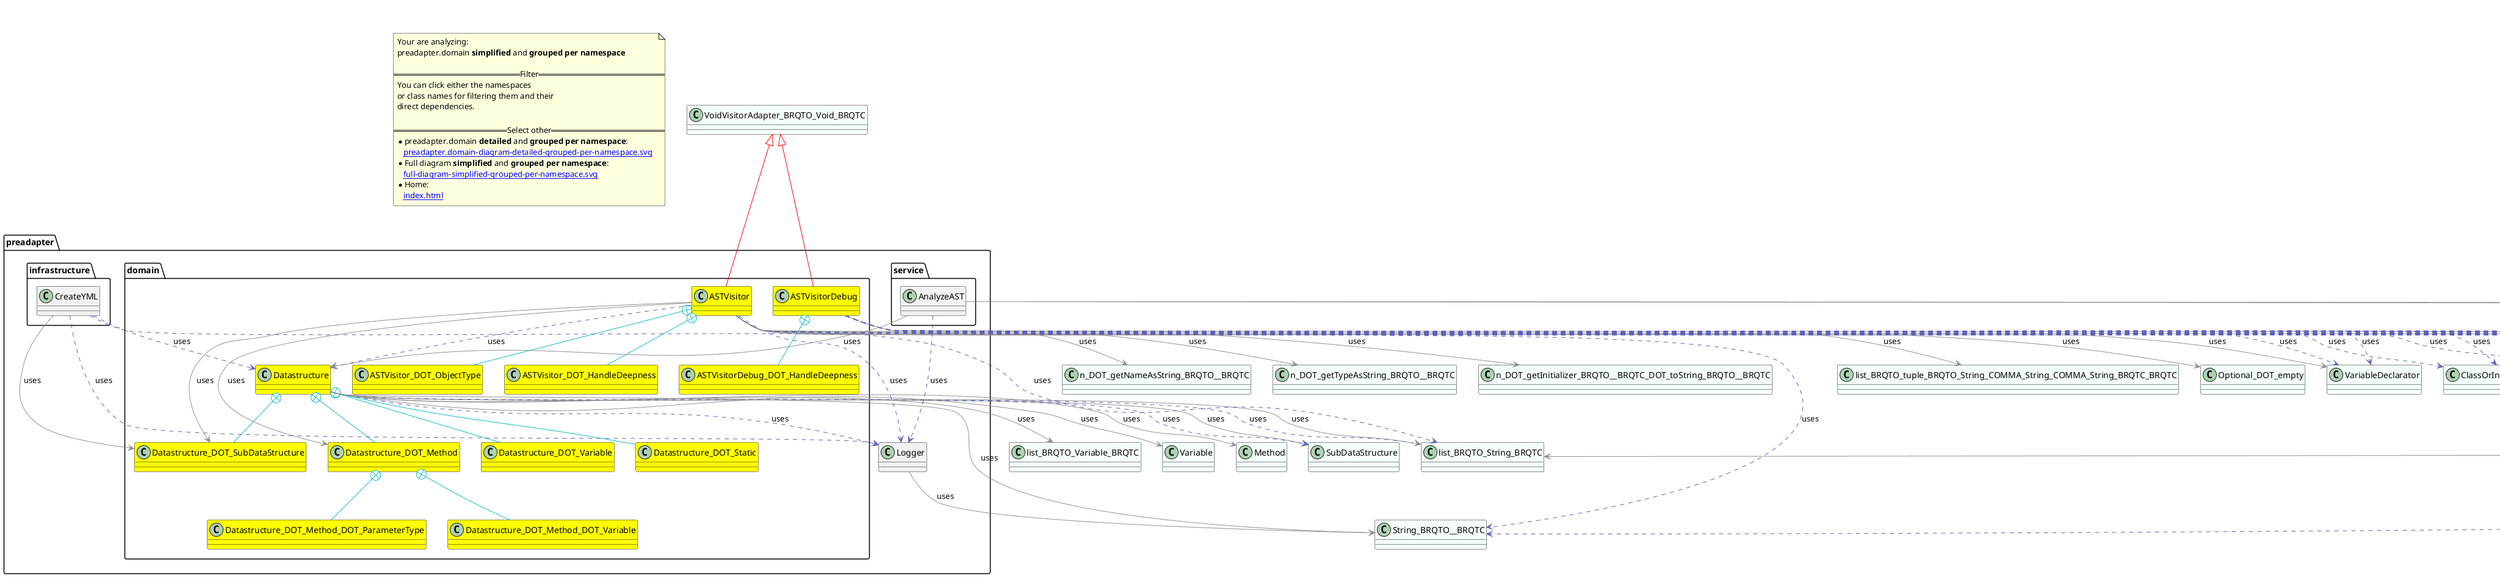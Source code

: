 @startuml
title <size:20>preadapter.domain **simplified** and **grouped per namespace**</size>
note "Your are analyzing:\npreadapter.domain **simplified** and **grouped per namespace**\n\n==Filter==\nYou can click either the namespaces \nor class names for filtering them and their\ndirect dependencies.\n\n==Select other==\n* preadapter.domain **detailed** and **grouped per namespace**:\n   [[preadapter.domain-diagram-detailed-grouped-per-namespace.svg]]\n* Full diagram **simplified** and **grouped per namespace**:\n   [[full-diagram-simplified-grouped-per-namespace.svg]]\n* Home:\n   [[index.html]]" as FloatingNote
class list_BRQTO_Variable_BRQTC [[list_BRQTO_Variable_BRQTC-diagram-simplified-grouped-per-namespace.svg]] #MintCream {
}
class Variable [[Variable-diagram-simplified-grouped-per-namespace.svg]] #MintCream {
}
class Method [[Method-diagram-simplified-grouped-per-namespace.svg]] #MintCream {
}
class SubDataStructure [[SubDataStructure-diagram-simplified-grouped-per-namespace.svg]] #MintCream {
}
class list_BRQTO_String_BRQTC [[list_BRQTO_String_BRQTC-diagram-simplified-grouped-per-namespace.svg]] #MintCream {
}
class String_BRQTO__BRQTC [[String_BRQTO__BRQTC-diagram-simplified-grouped-per-namespace.svg]] #MintCream {
}
class VoidVisitorAdapter_BRQTO_Void_BRQTC [[VoidVisitorAdapter_BRQTO_Void_BRQTC-diagram-simplified-grouped-per-namespace.svg]] #MintCream {
}
class HandleDeepness [[HandleDeepness-diagram-simplified-grouped-per-namespace.svg]] #MintCream {
}
class ClassOrInterfaceDeclaration [[ClassOrInterfaceDeclaration-diagram-simplified-grouped-per-namespace.svg]] #MintCream {
}
class MethodDeclaration [[MethodDeclaration-diagram-simplified-grouped-per-namespace.svg]] #MintCream {
}
class Void [[Void-diagram-simplified-grouped-per-namespace.svg]] #MintCream {
}
class list_BRQTO_tuple_BRQTO_String_COMMA_String_COMMA_String_BRQTC_BRQTC [[list_BRQTO_tuple_BRQTO_String_COMMA_String_COMMA_String_BRQTC_BRQTC-diagram-simplified-grouped-per-namespace.svg]] #MintCream {
}
class Optional_DOT_empty [[Optional_DOT_empty-diagram-simplified-grouped-per-namespace.svg]] #MintCream {
}
class VariableDeclarator [[VariableDeclarator-diagram-simplified-grouped-per-namespace.svg]] #MintCream {
}
class n_DOT_getNameAsString_BRQTO__BRQTC [[n_DOT_getNameAsString_BRQTO__BRQTC-diagram-simplified-grouped-per-namespace.svg]] #MintCream {
}
class n_DOT_getTypeAsString_BRQTO__BRQTC [[n_DOT_getTypeAsString_BRQTO__BRQTC-diagram-simplified-grouped-per-namespace.svg]] #MintCream {
}
class n_DOT_getInitializer_BRQTO__BRQTC_DOT_toString_BRQTO__BRQTC [[n_DOT_getInitializer_BRQTO__BRQTC_DOT_toString_BRQTO__BRQTC-diagram-simplified-grouped-per-namespace.svg]] #MintCream {
}
class FieldDeclaration [[FieldDeclaration-diagram-simplified-grouped-per-namespace.svg]] #MintCream {
}
class PackageDeclaration [[PackageDeclaration-diagram-simplified-grouped-per-namespace.svg]] #MintCream {
}
class ImportDeclaration [[ImportDeclaration-diagram-simplified-grouped-per-namespace.svg]] #MintCream {
}
class EnumConstantDeclaration [[EnumConstantDeclaration-diagram-simplified-grouped-per-namespace.svg]] #MintCream {
}
class EnumDeclaration [[EnumDeclaration-diagram-simplified-grouped-per-namespace.svg]] #MintCream {
}
class CompilationUnit [[CompilationUnit-diagram-simplified-grouped-per-namespace.svg]] #MintCream {
}
class PrintStream [[PrintStream-diagram-simplified-grouped-per-namespace.svg]] #MintCream {
}
class AnnotationDeclaration [[AnnotationDeclaration-diagram-simplified-grouped-per-namespace.svg]] #MintCream {
}
class AnnotationMemberDeclaration [[AnnotationMemberDeclaration-diagram-simplified-grouped-per-namespace.svg]] #MintCream {
}
class ArrayAccessExpr [[ArrayAccessExpr-diagram-simplified-grouped-per-namespace.svg]] #MintCream {
}
class ArrayCreationExpr [[ArrayCreationExpr-diagram-simplified-grouped-per-namespace.svg]] #MintCream {
}
class ArrayCreationLevel [[ArrayCreationLevel-diagram-simplified-grouped-per-namespace.svg]] #MintCream {
}
class ArrayInitializerExpr [[ArrayInitializerExpr-diagram-simplified-grouped-per-namespace.svg]] #MintCream {
}
class ArrayType [[ArrayType-diagram-simplified-grouped-per-namespace.svg]] #MintCream {
}
class AssertStmt [[AssertStmt-diagram-simplified-grouped-per-namespace.svg]] #MintCream {
}
class AssignExpr [[AssignExpr-diagram-simplified-grouped-per-namespace.svg]] #MintCream {
}
class BinaryExpr [[BinaryExpr-diagram-simplified-grouped-per-namespace.svg]] #MintCream {
}
class BlockComment [[BlockComment-diagram-simplified-grouped-per-namespace.svg]] #MintCream {
}
class BlockStmt [[BlockStmt-diagram-simplified-grouped-per-namespace.svg]] #MintCream {
}
class BooleanLiteralExpr [[BooleanLiteralExpr-diagram-simplified-grouped-per-namespace.svg]] #MintCream {
}
class BreakStmt [[BreakStmt-diagram-simplified-grouped-per-namespace.svg]] #MintCream {
}
class CastExpr [[CastExpr-diagram-simplified-grouped-per-namespace.svg]] #MintCream {
}
class CatchClause [[CatchClause-diagram-simplified-grouped-per-namespace.svg]] #MintCream {
}
class CharLiteralExpr [[CharLiteralExpr-diagram-simplified-grouped-per-namespace.svg]] #MintCream {
}
class ClassExpr [[ClassExpr-diagram-simplified-grouped-per-namespace.svg]] #MintCream {
}
class ClassOrInterfaceType [[ClassOrInterfaceType-diagram-simplified-grouped-per-namespace.svg]] #MintCream {
}
class ConditionalExpr [[ConditionalExpr-diagram-simplified-grouped-per-namespace.svg]] #MintCream {
}
class ConstructorDeclaration [[ConstructorDeclaration-diagram-simplified-grouped-per-namespace.svg]] #MintCream {
}
class ContinueStmt [[ContinueStmt-diagram-simplified-grouped-per-namespace.svg]] #MintCream {
}
class DoStmt [[DoStmt-diagram-simplified-grouped-per-namespace.svg]] #MintCream {
}
class DoubleLiteralExpr [[DoubleLiteralExpr-diagram-simplified-grouped-per-namespace.svg]] #MintCream {
}
class EmptyStmt [[EmptyStmt-diagram-simplified-grouped-per-namespace.svg]] #MintCream {
}
class EnclosedExpr [[EnclosedExpr-diagram-simplified-grouped-per-namespace.svg]] #MintCream {
}
class ExplicitConstructorInvocationStmt [[ExplicitConstructorInvocationStmt-diagram-simplified-grouped-per-namespace.svg]] #MintCream {
}
class ExpressionStmt [[ExpressionStmt-diagram-simplified-grouped-per-namespace.svg]] #MintCream {
}
class FieldAccessExpr [[FieldAccessExpr-diagram-simplified-grouped-per-namespace.svg]] #MintCream {
}
class ForEachStmt [[ForEachStmt-diagram-simplified-grouped-per-namespace.svg]] #MintCream {
}
class ForStmt [[ForStmt-diagram-simplified-grouped-per-namespace.svg]] #MintCream {
}
class IfStmt [[IfStmt-diagram-simplified-grouped-per-namespace.svg]] #MintCream {
}
class InitializerDeclaration [[InitializerDeclaration-diagram-simplified-grouped-per-namespace.svg]] #MintCream {
}
class InstanceOfExpr [[InstanceOfExpr-diagram-simplified-grouped-per-namespace.svg]] #MintCream {
}
class IntegerLiteralExpr [[IntegerLiteralExpr-diagram-simplified-grouped-per-namespace.svg]] #MintCream {
}
class IntersectionType [[IntersectionType-diagram-simplified-grouped-per-namespace.svg]] #MintCream {
}
class JavadocComment [[JavadocComment-diagram-simplified-grouped-per-namespace.svg]] #MintCream {
}
class LabeledStmt [[LabeledStmt-diagram-simplified-grouped-per-namespace.svg]] #MintCream {
}
class LambdaExpr [[LambdaExpr-diagram-simplified-grouped-per-namespace.svg]] #MintCream {
}
class LineComment [[LineComment-diagram-simplified-grouped-per-namespace.svg]] #MintCream {
}
class LocalClassDeclarationStmt [[LocalClassDeclarationStmt-diagram-simplified-grouped-per-namespace.svg]] #MintCream {
}
class LongLiteralExpr [[LongLiteralExpr-diagram-simplified-grouped-per-namespace.svg]] #MintCream {
}
class MarkerAnnotationExpr [[MarkerAnnotationExpr-diagram-simplified-grouped-per-namespace.svg]] #MintCream {
}
class MemberValuetuple [[MemberValuetuple-diagram-simplified-grouped-per-namespace.svg]] #MintCream {
}
class MethodCallExpr [[MethodCallExpr-diagram-simplified-grouped-per-namespace.svg]] #MintCream {
}
class MethodReferenceExpr [[MethodReferenceExpr-diagram-simplified-grouped-per-namespace.svg]] #MintCream {
}
class ModuleDeclaration [[ModuleDeclaration-diagram-simplified-grouped-per-namespace.svg]] #MintCream {
}
class ModuleExportsDirective [[ModuleExportsDirective-diagram-simplified-grouped-per-namespace.svg]] #MintCream {
}
class ModuleOpensDirective [[ModuleOpensDirective-diagram-simplified-grouped-per-namespace.svg]] #MintCream {
}
class ModuleProvidesDirective [[ModuleProvidesDirective-diagram-simplified-grouped-per-namespace.svg]] #MintCream {
}
class ModuleRequiresDirective [[ModuleRequiresDirective-diagram-simplified-grouped-per-namespace.svg]] #MintCream {
}
class ModuleUsesDirective [[ModuleUsesDirective-diagram-simplified-grouped-per-namespace.svg]] #MintCream {
}
class Name [[Name-diagram-simplified-grouped-per-namespace.svg]] #MintCream {
}
class NameExpr [[NameExpr-diagram-simplified-grouped-per-namespace.svg]] #MintCream {
}
class Nodelist [[Nodelist-diagram-simplified-grouped-per-namespace.svg]] #MintCream {
}
class NormalAnnotationExpr [[NormalAnnotationExpr-diagram-simplified-grouped-per-namespace.svg]] #MintCream {
}
class NullLiteralExpr [[NullLiteralExpr-diagram-simplified-grouped-per-namespace.svg]] #MintCream {
}
class ObjectCreationExpr [[ObjectCreationExpr-diagram-simplified-grouped-per-namespace.svg]] #MintCream {
}
class Parameter [[Parameter-diagram-simplified-grouped-per-namespace.svg]] #MintCream {
}
class PrimitiveType [[PrimitiveType-diagram-simplified-grouped-per-namespace.svg]] #MintCream {
}
class ReturnStmt [[ReturnStmt-diagram-simplified-grouped-per-namespace.svg]] #MintCream {
}
class SimpleName [[SimpleName-diagram-simplified-grouped-per-namespace.svg]] #MintCream {
}
class SingleMemberAnnotationExpr [[SingleMemberAnnotationExpr-diagram-simplified-grouped-per-namespace.svg]] #MintCream {
}
class StringLiteralExpr [[StringLiteralExpr-diagram-simplified-grouped-per-namespace.svg]] #MintCream {
}
class SuperExpr [[SuperExpr-diagram-simplified-grouped-per-namespace.svg]] #MintCream {
}
class SwitchEntry [[SwitchEntry-diagram-simplified-grouped-per-namespace.svg]] #MintCream {
}
class SwitchStmt [[SwitchStmt-diagram-simplified-grouped-per-namespace.svg]] #MintCream {
}
class SynchronizedStmt [[SynchronizedStmt-diagram-simplified-grouped-per-namespace.svg]] #MintCream {
}
class ThisExpr [[ThisExpr-diagram-simplified-grouped-per-namespace.svg]] #MintCream {
}
class ThrowStmt [[ThrowStmt-diagram-simplified-grouped-per-namespace.svg]] #MintCream {
}
class TryStmt [[TryStmt-diagram-simplified-grouped-per-namespace.svg]] #MintCream {
}
class TypeExpr [[TypeExpr-diagram-simplified-grouped-per-namespace.svg]] #MintCream {
}
class TypeParameter [[TypeParameter-diagram-simplified-grouped-per-namespace.svg]] #MintCream {
}
class UnaryExpr [[UnaryExpr-diagram-simplified-grouped-per-namespace.svg]] #MintCream {
}
class UnionType [[UnionType-diagram-simplified-grouped-per-namespace.svg]] #MintCream {
}
class UnknownType [[UnknownType-diagram-simplified-grouped-per-namespace.svg]] #MintCream {
}
class UnparsableStmt [[UnparsableStmt-diagram-simplified-grouped-per-namespace.svg]] #MintCream {
}
class VariableDeclarationExpr [[VariableDeclarationExpr-diagram-simplified-grouped-per-namespace.svg]] #MintCream {
}
class VoidType [[VoidType-diagram-simplified-grouped-per-namespace.svg]] #MintCream {
}
class WhileStmt [[WhileStmt-diagram-simplified-grouped-per-namespace.svg]] #MintCream {
}
class WildcardType [[WildcardType-diagram-simplified-grouped-per-namespace.svg]] #MintCream {
}
' Closing all previous_sub_namespace_list namespace None because file analysis is finished.
namespace preadapter [[preadapter-diagram-simplified-grouped-per-namespace.svg]] {
class preadapter.Logger [[preadapter.Logger-diagram-simplified-grouped-per-namespace.svg]]  {
}
'Compared namespace preadapter [[preadapter-diagram-simplified-grouped-per-namespace.svg]] { with last element of }
' Closing all previous_sub_namespace_list namespace None because file analysis is finished.
' Closing namespace preadapter
}
namespace preadapter [[preadapter-diagram-simplified-grouped-per-namespace.svg]] {
namespace preadapter.domain [[preadapter.domain-diagram-simplified-grouped-per-namespace.svg]] {
  class preadapter.domain.Datastructure [[preadapter.domain.Datastructure-diagram-simplified-grouped-per-namespace.svg]] #yellow {
  }
  class preadapter.domain.Datastructure_DOT_Method [[preadapter.domain.Datastructure_DOT_Method-diagram-simplified-grouped-per-namespace.svg]] #yellow {
  }
  class preadapter.domain.Datastructure_DOT_Static [[preadapter.domain.Datastructure_DOT_Static-diagram-simplified-grouped-per-namespace.svg]] #yellow {
  }
  class preadapter.domain.Datastructure_DOT_Variable [[preadapter.domain.Datastructure_DOT_Variable-diagram-simplified-grouped-per-namespace.svg]] #yellow {
  }
  class preadapter.domain.Datastructure_DOT_SubDataStructure [[preadapter.domain.Datastructure_DOT_SubDataStructure-diagram-simplified-grouped-per-namespace.svg]] #yellow {
  }
  class preadapter.domain.ASTVisitor [[preadapter.domain.ASTVisitor-diagram-simplified-grouped-per-namespace.svg]] #yellow {
  }
  class preadapter.domain.ASTVisitor_DOT_ObjectType [[preadapter.domain.ASTVisitor_DOT_ObjectType-diagram-simplified-grouped-per-namespace.svg]] #yellow {
  }
  class preadapter.domain.ASTVisitor_DOT_HandleDeepness [[preadapter.domain.ASTVisitor_DOT_HandleDeepness-diagram-simplified-grouped-per-namespace.svg]] #yellow {
  }
  class preadapter.domain.Datastructure_DOT_Method_DOT_ParameterType [[preadapter.domain.Datastructure_DOT_Method_DOT_ParameterType-diagram-simplified-grouped-per-namespace.svg]] #yellow {
  }
  class preadapter.domain.Datastructure_DOT_Method_DOT_Variable [[preadapter.domain.Datastructure_DOT_Method_DOT_Variable-diagram-simplified-grouped-per-namespace.svg]] #yellow {
  }
  class preadapter.domain.ASTVisitorDebug_DOT_HandleDeepness [[preadapter.domain.ASTVisitorDebug_DOT_HandleDeepness-diagram-simplified-grouped-per-namespace.svg]] #yellow {
  }
  class preadapter.domain.ASTVisitorDebug [[preadapter.domain.ASTVisitorDebug-diagram-simplified-grouped-per-namespace.svg]] #yellow {
  }
'Compared namespace preadapter.domain [[preadapter.domain-diagram-simplified-grouped-per-namespace.svg]] { with last element of   }
' Closing all previous_sub_namespace_list namespace None because file analysis is finished.
' Closing namespace domain
}
' Closing namespace preadapter
}
namespace preadapter [[preadapter-diagram-simplified-grouped-per-namespace.svg]] {
namespace preadapter.infrastructure [[preadapter.infrastructure-diagram-simplified-grouped-per-namespace.svg]] {
  class preadapter.infrastructure.CreateYML [[preadapter.infrastructure.CreateYML-diagram-simplified-grouped-per-namespace.svg]]  {
  }
'Compared namespace preadapter.infrastructure [[preadapter.infrastructure-diagram-simplified-grouped-per-namespace.svg]] { with last element of   }
' Closing all previous_sub_namespace_list namespace None because file analysis is finished.
' Closing namespace infrastructure
}
' Closing namespace preadapter
}
namespace preadapter [[preadapter-diagram-simplified-grouped-per-namespace.svg]] {
namespace preadapter.service [[preadapter.service-diagram-simplified-grouped-per-namespace.svg]] {
  class preadapter.service.AnalyzeAST [[preadapter.service.AnalyzeAST-diagram-simplified-grouped-per-namespace.svg]]  {
  }
'Compared namespace preadapter.service [[preadapter.service-diagram-simplified-grouped-per-namespace.svg]] { with last element of   }
' Closing all previous_sub_namespace_list namespace None because file analysis is finished.
' Closing namespace service
}
' Closing namespace preadapter
}
 ' *************************************** 
 ' *************************************** 
 ' *************************************** 
' Class relations extracted from namespace:
' 
' Class relations extracted from namespace:
' preadapter
preadapter.Logger -[#909090]-> String_BRQTO__BRQTC  : uses 
' Class relations extracted from namespace:
' preadapter.domain
preadapter.domain.Datastructure +-[#10BBBB]- preadapter.domain.Datastructure_DOT_Method 
preadapter.domain.Datastructure +-[#10BBBB]- preadapter.domain.Datastructure_DOT_Static 
preadapter.domain.Datastructure +-[#10BBBB]- preadapter.domain.Datastructure_DOT_Variable 
preadapter.domain.Datastructure +-[#10BBBB]- preadapter.domain.Datastructure_DOT_SubDataStructure 
preadapter.domain.Datastructure .[#6060BB].> preadapter.Logger  : uses 
preadapter.domain.Datastructure -[#909090]-> list_BRQTO_Variable_BRQTC  : uses 
preadapter.domain.Datastructure -[#909090]-> Variable  : uses 
preadapter.domain.Datastructure -[#909090]-> Method  : uses 
preadapter.domain.Datastructure -[#909090]-> SubDataStructure  : uses 
preadapter.domain.Datastructure .[#6060BB].> SubDataStructure  : uses 
preadapter.domain.Datastructure .[#6060BB].> list_BRQTO_String_BRQTC  : uses 
preadapter.domain.Datastructure -[#909090]-> list_BRQTO_String_BRQTC  : uses 
preadapter.domain.Datastructure -[#909090]-> String_BRQTO__BRQTC  : uses 
preadapter.domain.Datastructure_DOT_Method +-[#10BBBB]- preadapter.domain.Datastructure_DOT_Method_DOT_ParameterType 
preadapter.domain.Datastructure_DOT_Method +-[#10BBBB]- preadapter.domain.Datastructure_DOT_Method_DOT_Variable 
VoidVisitorAdapter_BRQTO_Void_BRQTC <|-[#red]- preadapter.domain.ASTVisitor
preadapter.domain.ASTVisitor +-[#10BBBB]- preadapter.domain.ASTVisitor_DOT_ObjectType 
preadapter.domain.ASTVisitor +-[#10BBBB]- preadapter.domain.ASTVisitor_DOT_HandleDeepness 
preadapter.domain.ASTVisitor .[#6060BB].> preadapter.Logger  : uses 
preadapter.domain.ASTVisitor .[#6060BB].> preadapter.domain.Datastructure  : uses 
preadapter.domain.ASTVisitor .[#6060BB].> HandleDeepness  : uses 
preadapter.domain.ASTVisitor .[#6060BB].> ClassOrInterfaceDeclaration  : uses 
preadapter.domain.ASTVisitor -[#909090]-> preadapter.domain.Datastructure_DOT_SubDataStructure  : uses 
preadapter.domain.ASTVisitor .[#6060BB].> MethodDeclaration  : uses 
preadapter.domain.ASTVisitor .[#6060BB].> Void  : uses 
preadapter.domain.ASTVisitor -[#909090]-> list_BRQTO_tuple_BRQTO_String_COMMA_String_COMMA_String_BRQTC_BRQTC  : uses 
preadapter.domain.ASTVisitor -[#909090]-> Optional_DOT_empty  : uses 
preadapter.domain.ASTVisitor -[#909090]-> VariableDeclarator  : uses 
preadapter.domain.ASTVisitor -[#909090]-> n_DOT_getNameAsString_BRQTO__BRQTC  : uses 
preadapter.domain.ASTVisitor -[#909090]-> n_DOT_getTypeAsString_BRQTO__BRQTC  : uses 
preadapter.domain.ASTVisitor -[#909090]-> n_DOT_getInitializer_BRQTO__BRQTC_DOT_toString_BRQTO__BRQTC  : uses 
preadapter.domain.ASTVisitor -[#909090]-> preadapter.domain.Datastructure_DOT_Method  : uses 
preadapter.domain.ASTVisitor .[#6060BB].> FieldDeclaration  : uses 
preadapter.domain.ASTVisitor .[#6060BB].> PackageDeclaration  : uses 
preadapter.domain.ASTVisitor .[#6060BB].> ImportDeclaration  : uses 
preadapter.domain.ASTVisitor .[#6060BB].> EnumConstantDeclaration  : uses 
preadapter.domain.ASTVisitor .[#6060BB].> EnumDeclaration  : uses 
preadapter.domain.ASTVisitor .[#6060BB].> VariableDeclarator  : uses 
preadapter.domain.ASTVisitor .[#6060BB].> String_BRQTO__BRQTC  : uses 
preadapter.domain.ASTVisitor -[#909090]-> CompilationUnit  : uses 
VoidVisitorAdapter_BRQTO_Void_BRQTC <|-[#red]- preadapter.domain.ASTVisitorDebug
preadapter.domain.ASTVisitorDebug +-[#10BBBB]- preadapter.domain.ASTVisitorDebug_DOT_HandleDeepness 
preadapter.domain.ASTVisitorDebug .[#6060BB].> PrintStream  : uses 
preadapter.domain.ASTVisitorDebug .[#6060BB].> HandleDeepness  : uses 
preadapter.domain.ASTVisitorDebug .[#6060BB].> AnnotationDeclaration  : uses 
preadapter.domain.ASTVisitorDebug .[#6060BB].> Void  : uses 
preadapter.domain.ASTVisitorDebug .[#6060BB].> AnnotationMemberDeclaration  : uses 
preadapter.domain.ASTVisitorDebug .[#6060BB].> ArrayAccessExpr  : uses 
preadapter.domain.ASTVisitorDebug .[#6060BB].> ArrayCreationExpr  : uses 
preadapter.domain.ASTVisitorDebug .[#6060BB].> ArrayCreationLevel  : uses 
preadapter.domain.ASTVisitorDebug .[#6060BB].> ArrayInitializerExpr  : uses 
preadapter.domain.ASTVisitorDebug .[#6060BB].> ArrayType  : uses 
preadapter.domain.ASTVisitorDebug .[#6060BB].> AssertStmt  : uses 
preadapter.domain.ASTVisitorDebug .[#6060BB].> AssignExpr  : uses 
preadapter.domain.ASTVisitorDebug .[#6060BB].> BinaryExpr  : uses 
preadapter.domain.ASTVisitorDebug .[#6060BB].> BlockComment  : uses 
preadapter.domain.ASTVisitorDebug .[#6060BB].> BlockStmt  : uses 
preadapter.domain.ASTVisitorDebug .[#6060BB].> BooleanLiteralExpr  : uses 
preadapter.domain.ASTVisitorDebug .[#6060BB].> BreakStmt  : uses 
preadapter.domain.ASTVisitorDebug .[#6060BB].> CastExpr  : uses 
preadapter.domain.ASTVisitorDebug .[#6060BB].> CatchClause  : uses 
preadapter.domain.ASTVisitorDebug .[#6060BB].> CharLiteralExpr  : uses 
preadapter.domain.ASTVisitorDebug .[#6060BB].> ClassExpr  : uses 
preadapter.domain.ASTVisitorDebug .[#6060BB].> ClassOrInterfaceDeclaration  : uses 
preadapter.domain.ASTVisitorDebug .[#6060BB].> ClassOrInterfaceType  : uses 
preadapter.domain.ASTVisitorDebug .[#6060BB].> CompilationUnit  : uses 
preadapter.domain.ASTVisitorDebug .[#6060BB].> ConditionalExpr  : uses 
preadapter.domain.ASTVisitorDebug .[#6060BB].> ConstructorDeclaration  : uses 
preadapter.domain.ASTVisitorDebug .[#6060BB].> ContinueStmt  : uses 
preadapter.domain.ASTVisitorDebug .[#6060BB].> DoStmt  : uses 
preadapter.domain.ASTVisitorDebug .[#6060BB].> DoubleLiteralExpr  : uses 
preadapter.domain.ASTVisitorDebug .[#6060BB].> EmptyStmt  : uses 
preadapter.domain.ASTVisitorDebug .[#6060BB].> EnclosedExpr  : uses 
preadapter.domain.ASTVisitorDebug .[#6060BB].> EnumConstantDeclaration  : uses 
preadapter.domain.ASTVisitorDebug .[#6060BB].> EnumDeclaration  : uses 
preadapter.domain.ASTVisitorDebug .[#6060BB].> ExplicitConstructorInvocationStmt  : uses 
preadapter.domain.ASTVisitorDebug .[#6060BB].> ExpressionStmt  : uses 
preadapter.domain.ASTVisitorDebug .[#6060BB].> FieldAccessExpr  : uses 
preadapter.domain.ASTVisitorDebug .[#6060BB].> FieldDeclaration  : uses 
preadapter.domain.ASTVisitorDebug .[#6060BB].> ForEachStmt  : uses 
preadapter.domain.ASTVisitorDebug .[#6060BB].> ForStmt  : uses 
preadapter.domain.ASTVisitorDebug .[#6060BB].> IfStmt  : uses 
preadapter.domain.ASTVisitorDebug .[#6060BB].> ImportDeclaration  : uses 
preadapter.domain.ASTVisitorDebug .[#6060BB].> InitializerDeclaration  : uses 
preadapter.domain.ASTVisitorDebug .[#6060BB].> InstanceOfExpr  : uses 
preadapter.domain.ASTVisitorDebug .[#6060BB].> IntegerLiteralExpr  : uses 
preadapter.domain.ASTVisitorDebug .[#6060BB].> IntersectionType  : uses 
preadapter.domain.ASTVisitorDebug .[#6060BB].> JavadocComment  : uses 
preadapter.domain.ASTVisitorDebug .[#6060BB].> LabeledStmt  : uses 
preadapter.domain.ASTVisitorDebug .[#6060BB].> LambdaExpr  : uses 
preadapter.domain.ASTVisitorDebug .[#6060BB].> LineComment  : uses 
preadapter.domain.ASTVisitorDebug .[#6060BB].> LocalClassDeclarationStmt  : uses 
preadapter.domain.ASTVisitorDebug .[#6060BB].> LongLiteralExpr  : uses 
preadapter.domain.ASTVisitorDebug .[#6060BB].> MarkerAnnotationExpr  : uses 
preadapter.domain.ASTVisitorDebug .[#6060BB].> MemberValuetuple  : uses 
preadapter.domain.ASTVisitorDebug .[#6060BB].> MethodCallExpr  : uses 
preadapter.domain.ASTVisitorDebug .[#6060BB].> MethodDeclaration  : uses 
preadapter.domain.ASTVisitorDebug .[#6060BB].> MethodReferenceExpr  : uses 
preadapter.domain.ASTVisitorDebug .[#6060BB].> ModuleDeclaration  : uses 
preadapter.domain.ASTVisitorDebug .[#6060BB].> ModuleExportsDirective  : uses 
preadapter.domain.ASTVisitorDebug .[#6060BB].> ModuleOpensDirective  : uses 
preadapter.domain.ASTVisitorDebug .[#6060BB].> ModuleProvidesDirective  : uses 
preadapter.domain.ASTVisitorDebug .[#6060BB].> ModuleRequiresDirective  : uses 
preadapter.domain.ASTVisitorDebug .[#6060BB].> ModuleUsesDirective  : uses 
preadapter.domain.ASTVisitorDebug .[#6060BB].> Name  : uses 
preadapter.domain.ASTVisitorDebug .[#6060BB].> NameExpr  : uses 
preadapter.domain.ASTVisitorDebug .[#6060BB].> Nodelist  : uses 
preadapter.domain.ASTVisitorDebug .[#6060BB].> NormalAnnotationExpr  : uses 
preadapter.domain.ASTVisitorDebug .[#6060BB].> NullLiteralExpr  : uses 
preadapter.domain.ASTVisitorDebug .[#6060BB].> ObjectCreationExpr  : uses 
preadapter.domain.ASTVisitorDebug .[#6060BB].> PackageDeclaration  : uses 
preadapter.domain.ASTVisitorDebug .[#6060BB].> Parameter  : uses 
preadapter.domain.ASTVisitorDebug .[#6060BB].> PrimitiveType  : uses 
preadapter.domain.ASTVisitorDebug .[#6060BB].> ReturnStmt  : uses 
preadapter.domain.ASTVisitorDebug .[#6060BB].> SimpleName  : uses 
preadapter.domain.ASTVisitorDebug .[#6060BB].> SingleMemberAnnotationExpr  : uses 
preadapter.domain.ASTVisitorDebug .[#6060BB].> StringLiteralExpr  : uses 
preadapter.domain.ASTVisitorDebug .[#6060BB].> SuperExpr  : uses 
preadapter.domain.ASTVisitorDebug .[#6060BB].> SwitchEntry  : uses 
preadapter.domain.ASTVisitorDebug .[#6060BB].> SwitchStmt  : uses 
preadapter.domain.ASTVisitorDebug .[#6060BB].> SynchronizedStmt  : uses 
preadapter.domain.ASTVisitorDebug .[#6060BB].> ThisExpr  : uses 
preadapter.domain.ASTVisitorDebug .[#6060BB].> ThrowStmt  : uses 
preadapter.domain.ASTVisitorDebug .[#6060BB].> TryStmt  : uses 
preadapter.domain.ASTVisitorDebug .[#6060BB].> TypeExpr  : uses 
preadapter.domain.ASTVisitorDebug .[#6060BB].> TypeParameter  : uses 
preadapter.domain.ASTVisitorDebug .[#6060BB].> UnaryExpr  : uses 
preadapter.domain.ASTVisitorDebug .[#6060BB].> UnionType  : uses 
preadapter.domain.ASTVisitorDebug .[#6060BB].> UnknownType  : uses 
preadapter.domain.ASTVisitorDebug .[#6060BB].> UnparsableStmt  : uses 
preadapter.domain.ASTVisitorDebug .[#6060BB].> VariableDeclarationExpr  : uses 
preadapter.domain.ASTVisitorDebug .[#6060BB].> VariableDeclarator  : uses 
preadapter.domain.ASTVisitorDebug .[#6060BB].> VoidType  : uses 
preadapter.domain.ASTVisitorDebug .[#6060BB].> WhileStmt  : uses 
preadapter.domain.ASTVisitorDebug .[#6060BB].> WildcardType  : uses 
preadapter.domain.ASTVisitorDebug .[#6060BB].> String_BRQTO__BRQTC  : uses 
preadapter.domain.ASTVisitorDebug -[#909090]-> CompilationUnit  : uses 
' Class relations extracted from namespace:
' preadapter.infrastructure
preadapter.infrastructure.CreateYML .[#6060BB].> list_BRQTO_String_BRQTC  : uses 
preadapter.infrastructure.CreateYML .[#6060BB].> preadapter.domain.Datastructure  : uses 
preadapter.infrastructure.CreateYML .[#6060BB].> preadapter.Logger  : uses 
preadapter.infrastructure.CreateYML -[#909090]-> preadapter.domain.Datastructure_DOT_SubDataStructure  : uses 
' Class relations extracted from namespace:
' preadapter.service
preadapter.service.AnalyzeAST .[#6060BB].> preadapter.Logger  : uses 
preadapter.service.AnalyzeAST -[#909090]-> preadapter.domain.Datastructure  : uses 
preadapter.service.AnalyzeAST -[#909090]-> list_BRQTO_String_BRQTC  : uses 
preadapter.service.AnalyzeAST -[#909090]-> CompilationUnit  : uses 
@enduml